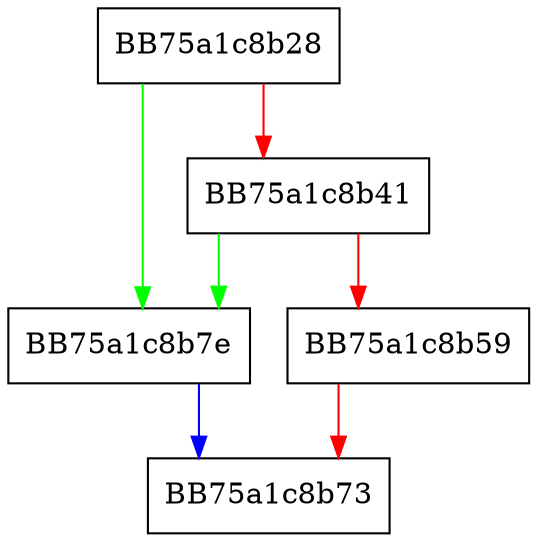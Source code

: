 digraph getLen {
  node [shape="box"];
  graph [splines=ortho];
  BB75a1c8b28 -> BB75a1c8b7e [color="green"];
  BB75a1c8b28 -> BB75a1c8b41 [color="red"];
  BB75a1c8b41 -> BB75a1c8b7e [color="green"];
  BB75a1c8b41 -> BB75a1c8b59 [color="red"];
  BB75a1c8b59 -> BB75a1c8b73 [color="red"];
  BB75a1c8b7e -> BB75a1c8b73 [color="blue"];
}